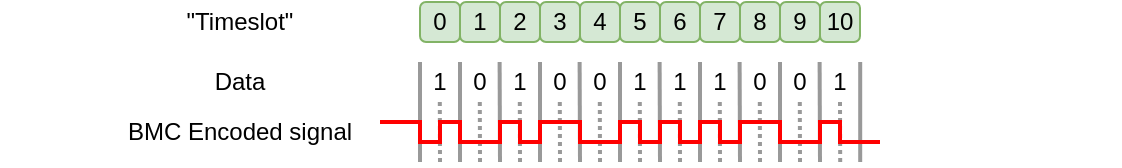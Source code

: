 <mxfile version="26.1.1">
  <diagram id="fBXlBt-21iH6vgAIuL2V" name="Page-1">
    <mxGraphModel dx="659" dy="357" grid="1" gridSize="10" guides="1" tooltips="1" connect="1" arrows="1" fold="1" page="1" pageScale="1" pageWidth="850" pageHeight="1100" math="0" shadow="0">
      <root>
        <mxCell id="0" />
        <mxCell id="1" parent="0" />
        <mxCell id="PUQyzQPfcH0qiu3HWI-d-1" value="" style="endArrow=none;html=1;rounded=1;strokeWidth=2;curved=0;strokeColor=#999999;" edge="1" parent="1">
          <mxGeometry width="50" height="50" relative="1" as="geometry">
            <mxPoint x="250" y="450" as="sourcePoint" />
            <mxPoint x="250" y="400" as="targetPoint" />
          </mxGeometry>
        </mxCell>
        <mxCell id="PUQyzQPfcH0qiu3HWI-d-2" value="" style="endArrow=none;html=1;rounded=1;strokeWidth=2;curved=0;strokeColor=#999999;" edge="1" parent="1">
          <mxGeometry width="50" height="50" relative="1" as="geometry">
            <mxPoint x="270" y="450" as="sourcePoint" />
            <mxPoint x="270" y="400" as="targetPoint" />
          </mxGeometry>
        </mxCell>
        <mxCell id="PUQyzQPfcH0qiu3HWI-d-3" value="1" style="text;html=1;align=center;verticalAlign=middle;whiteSpace=wrap;rounded=0;" vertex="1" parent="1">
          <mxGeometry x="250" y="400" width="20" height="20" as="geometry" />
        </mxCell>
        <mxCell id="PUQyzQPfcH0qiu3HWI-d-4" value="0" style="text;html=1;align=center;verticalAlign=middle;whiteSpace=wrap;rounded=0;" vertex="1" parent="1">
          <mxGeometry x="270" y="400" width="20" height="20" as="geometry" />
        </mxCell>
        <mxCell id="PUQyzQPfcH0qiu3HWI-d-5" value="1" style="text;html=1;align=center;verticalAlign=middle;whiteSpace=wrap;rounded=0;" vertex="1" parent="1">
          <mxGeometry x="290" y="400" width="20" height="20" as="geometry" />
        </mxCell>
        <mxCell id="PUQyzQPfcH0qiu3HWI-d-6" value="0" style="text;html=1;align=center;verticalAlign=middle;whiteSpace=wrap;rounded=0;" vertex="1" parent="1">
          <mxGeometry x="310" y="400" width="20" height="20" as="geometry" />
        </mxCell>
        <mxCell id="PUQyzQPfcH0qiu3HWI-d-7" value="0" style="text;html=1;align=center;verticalAlign=middle;whiteSpace=wrap;rounded=0;" vertex="1" parent="1">
          <mxGeometry x="330" y="400" width="20" height="20" as="geometry" />
        </mxCell>
        <mxCell id="PUQyzQPfcH0qiu3HWI-d-9" value="1" style="text;html=1;align=center;verticalAlign=middle;whiteSpace=wrap;rounded=0;" vertex="1" parent="1">
          <mxGeometry x="350" y="400" width="20" height="20" as="geometry" />
        </mxCell>
        <mxCell id="PUQyzQPfcH0qiu3HWI-d-10" value="1" style="text;html=1;align=center;verticalAlign=middle;whiteSpace=wrap;rounded=0;" vertex="1" parent="1">
          <mxGeometry x="370" y="400" width="20" height="20" as="geometry" />
        </mxCell>
        <mxCell id="PUQyzQPfcH0qiu3HWI-d-11" value="1" style="text;html=1;align=center;verticalAlign=middle;whiteSpace=wrap;rounded=0;" vertex="1" parent="1">
          <mxGeometry x="390" y="400" width="20" height="20" as="geometry" />
        </mxCell>
        <mxCell id="PUQyzQPfcH0qiu3HWI-d-12" value="0" style="text;html=1;align=center;verticalAlign=middle;whiteSpace=wrap;rounded=0;" vertex="1" parent="1">
          <mxGeometry x="410" y="400" width="20" height="20" as="geometry" />
        </mxCell>
        <mxCell id="PUQyzQPfcH0qiu3HWI-d-13" value="0" style="text;html=1;align=center;verticalAlign=middle;whiteSpace=wrap;rounded=0;" vertex="1" parent="1">
          <mxGeometry x="430" y="400" width="20" height="20" as="geometry" />
        </mxCell>
        <mxCell id="PUQyzQPfcH0qiu3HWI-d-14" value="1" style="text;html=1;align=center;verticalAlign=middle;whiteSpace=wrap;rounded=0;" vertex="1" parent="1">
          <mxGeometry x="450" y="400" width="20" height="20" as="geometry" />
        </mxCell>
        <mxCell id="PUQyzQPfcH0qiu3HWI-d-15" value="" style="endArrow=none;html=1;rounded=1;dashed=1;strokeWidth=2;curved=0;strokeColor=#999999;dashPattern=1 1;" edge="1" parent="1">
          <mxGeometry width="50" height="50" relative="1" as="geometry">
            <mxPoint x="260" y="450" as="sourcePoint" />
            <mxPoint x="259.9" y="420" as="targetPoint" />
          </mxGeometry>
        </mxCell>
        <mxCell id="PUQyzQPfcH0qiu3HWI-d-17" value="" style="endArrow=none;html=1;rounded=1;strokeWidth=2;curved=0;strokeColor=#999999;" edge="1" parent="1">
          <mxGeometry width="50" height="50" relative="1" as="geometry">
            <mxPoint x="290" y="450" as="sourcePoint" />
            <mxPoint x="289.81" y="400" as="targetPoint" />
          </mxGeometry>
        </mxCell>
        <mxCell id="PUQyzQPfcH0qiu3HWI-d-18" value="" style="endArrow=none;html=1;rounded=1;dashed=1;strokeWidth=2;curved=0;strokeColor=#999999;dashPattern=1 1;" edge="1" parent="1">
          <mxGeometry width="50" height="50" relative="1" as="geometry">
            <mxPoint x="280" y="450" as="sourcePoint" />
            <mxPoint x="279.9" y="420" as="targetPoint" />
          </mxGeometry>
        </mxCell>
        <mxCell id="PUQyzQPfcH0qiu3HWI-d-20" value="" style="endArrow=none;html=1;rounded=1;strokeWidth=2;curved=0;strokeColor=#999999;" edge="1" parent="1">
          <mxGeometry width="50" height="50" relative="1" as="geometry">
            <mxPoint x="310" y="450" as="sourcePoint" />
            <mxPoint x="310" y="400" as="targetPoint" />
          </mxGeometry>
        </mxCell>
        <mxCell id="PUQyzQPfcH0qiu3HWI-d-21" value="" style="endArrow=none;html=1;rounded=1;dashed=1;strokeWidth=2;curved=0;strokeColor=#999999;dashPattern=1 1;" edge="1" parent="1">
          <mxGeometry width="50" height="50" relative="1" as="geometry">
            <mxPoint x="300" y="450" as="sourcePoint" />
            <mxPoint x="299.9" y="420" as="targetPoint" />
          </mxGeometry>
        </mxCell>
        <mxCell id="PUQyzQPfcH0qiu3HWI-d-22" value="" style="endArrow=none;html=1;rounded=1;strokeWidth=2;curved=0;strokeColor=#999999;" edge="1" parent="1">
          <mxGeometry width="50" height="50" relative="1" as="geometry">
            <mxPoint x="330" y="450" as="sourcePoint" />
            <mxPoint x="329.81" y="400" as="targetPoint" />
          </mxGeometry>
        </mxCell>
        <mxCell id="PUQyzQPfcH0qiu3HWI-d-23" value="" style="endArrow=none;html=1;rounded=1;dashed=1;strokeWidth=2;curved=0;strokeColor=#999999;dashPattern=1 1;" edge="1" parent="1">
          <mxGeometry width="50" height="50" relative="1" as="geometry">
            <mxPoint x="320" y="450" as="sourcePoint" />
            <mxPoint x="319.9" y="420" as="targetPoint" />
          </mxGeometry>
        </mxCell>
        <mxCell id="PUQyzQPfcH0qiu3HWI-d-24" value="" style="endArrow=none;html=1;rounded=1;strokeWidth=2;curved=0;strokeColor=#999999;" edge="1" parent="1">
          <mxGeometry width="50" height="50" relative="1" as="geometry">
            <mxPoint x="350" y="450" as="sourcePoint" />
            <mxPoint x="350" y="400" as="targetPoint" />
          </mxGeometry>
        </mxCell>
        <mxCell id="PUQyzQPfcH0qiu3HWI-d-25" value="" style="endArrow=none;html=1;rounded=1;dashed=1;strokeWidth=2;curved=0;strokeColor=#999999;dashPattern=1 1;" edge="1" parent="1">
          <mxGeometry width="50" height="50" relative="1" as="geometry">
            <mxPoint x="340" y="450" as="sourcePoint" />
            <mxPoint x="339.9" y="420" as="targetPoint" />
          </mxGeometry>
        </mxCell>
        <mxCell id="PUQyzQPfcH0qiu3HWI-d-26" value="" style="endArrow=none;html=1;rounded=1;strokeWidth=2;curved=0;strokeColor=#999999;" edge="1" parent="1">
          <mxGeometry width="50" height="50" relative="1" as="geometry">
            <mxPoint x="370" y="450" as="sourcePoint" />
            <mxPoint x="369.81" y="400" as="targetPoint" />
          </mxGeometry>
        </mxCell>
        <mxCell id="PUQyzQPfcH0qiu3HWI-d-27" value="" style="endArrow=none;html=1;rounded=1;dashed=1;strokeWidth=2;curved=0;strokeColor=#999999;dashPattern=1 1;" edge="1" parent="1">
          <mxGeometry width="50" height="50" relative="1" as="geometry">
            <mxPoint x="360" y="450" as="sourcePoint" />
            <mxPoint x="359.9" y="420" as="targetPoint" />
          </mxGeometry>
        </mxCell>
        <mxCell id="PUQyzQPfcH0qiu3HWI-d-28" value="" style="endArrow=none;html=1;rounded=1;strokeWidth=2;curved=0;strokeColor=#999999;" edge="1" parent="1">
          <mxGeometry width="50" height="50" relative="1" as="geometry">
            <mxPoint x="390" y="450" as="sourcePoint" />
            <mxPoint x="390" y="400" as="targetPoint" />
          </mxGeometry>
        </mxCell>
        <mxCell id="PUQyzQPfcH0qiu3HWI-d-29" value="" style="endArrow=none;html=1;rounded=1;dashed=1;strokeWidth=2;curved=0;strokeColor=#999999;dashPattern=1 1;" edge="1" parent="1">
          <mxGeometry width="50" height="50" relative="1" as="geometry">
            <mxPoint x="380" y="450" as="sourcePoint" />
            <mxPoint x="379.9" y="420" as="targetPoint" />
          </mxGeometry>
        </mxCell>
        <mxCell id="PUQyzQPfcH0qiu3HWI-d-30" value="" style="endArrow=none;html=1;rounded=1;strokeWidth=2;curved=0;strokeColor=#999999;" edge="1" parent="1">
          <mxGeometry width="50" height="50" relative="1" as="geometry">
            <mxPoint x="410" y="450" as="sourcePoint" />
            <mxPoint x="409.81" y="400" as="targetPoint" />
          </mxGeometry>
        </mxCell>
        <mxCell id="PUQyzQPfcH0qiu3HWI-d-31" value="" style="endArrow=none;html=1;rounded=1;dashed=1;strokeWidth=2;curved=0;strokeColor=#999999;dashPattern=1 1;" edge="1" parent="1">
          <mxGeometry width="50" height="50" relative="1" as="geometry">
            <mxPoint x="400" y="450" as="sourcePoint" />
            <mxPoint x="399.9" y="420" as="targetPoint" />
          </mxGeometry>
        </mxCell>
        <mxCell id="PUQyzQPfcH0qiu3HWI-d-32" value="" style="endArrow=none;html=1;rounded=1;strokeWidth=2;curved=0;strokeColor=#999999;" edge="1" parent="1">
          <mxGeometry width="50" height="50" relative="1" as="geometry">
            <mxPoint x="430" y="450" as="sourcePoint" />
            <mxPoint x="430" y="400" as="targetPoint" />
          </mxGeometry>
        </mxCell>
        <mxCell id="PUQyzQPfcH0qiu3HWI-d-33" value="" style="endArrow=none;html=1;rounded=1;dashed=1;strokeWidth=2;curved=0;strokeColor=#999999;dashPattern=1 1;" edge="1" parent="1">
          <mxGeometry width="50" height="50" relative="1" as="geometry">
            <mxPoint x="420" y="450" as="sourcePoint" />
            <mxPoint x="419.9" y="420" as="targetPoint" />
          </mxGeometry>
        </mxCell>
        <mxCell id="PUQyzQPfcH0qiu3HWI-d-34" value="" style="endArrow=none;html=1;rounded=1;strokeWidth=2;curved=0;strokeColor=#999999;" edge="1" parent="1">
          <mxGeometry width="50" height="50" relative="1" as="geometry">
            <mxPoint x="450" y="450" as="sourcePoint" />
            <mxPoint x="449.81" y="400" as="targetPoint" />
          </mxGeometry>
        </mxCell>
        <mxCell id="PUQyzQPfcH0qiu3HWI-d-35" value="" style="endArrow=none;html=1;rounded=1;dashed=1;strokeWidth=2;curved=0;strokeColor=#999999;dashPattern=1 1;" edge="1" parent="1">
          <mxGeometry width="50" height="50" relative="1" as="geometry">
            <mxPoint x="440" y="450" as="sourcePoint" />
            <mxPoint x="439.9" y="420" as="targetPoint" />
          </mxGeometry>
        </mxCell>
        <mxCell id="PUQyzQPfcH0qiu3HWI-d-36" value="" style="endArrow=none;html=1;rounded=1;strokeWidth=2;curved=0;strokeColor=#999999;" edge="1" parent="1">
          <mxGeometry width="50" height="50" relative="1" as="geometry">
            <mxPoint x="470.1" y="450" as="sourcePoint" />
            <mxPoint x="470.1" y="400" as="targetPoint" />
          </mxGeometry>
        </mxCell>
        <mxCell id="PUQyzQPfcH0qiu3HWI-d-37" value="" style="endArrow=none;html=1;rounded=1;dashed=1;strokeWidth=2;curved=0;strokeColor=#999999;dashPattern=1 1;" edge="1" parent="1">
          <mxGeometry width="50" height="50" relative="1" as="geometry">
            <mxPoint x="460.1" y="450" as="sourcePoint" />
            <mxPoint x="460" y="420" as="targetPoint" />
          </mxGeometry>
        </mxCell>
        <mxCell id="PUQyzQPfcH0qiu3HWI-d-16" value="" style="endArrow=none;html=1;rounded=0;strokeWidth=2;strokeColor=#FF0000;curved=0;" edge="1" parent="1">
          <mxGeometry width="50" height="50" relative="1" as="geometry">
            <mxPoint x="480" y="440" as="sourcePoint" />
            <mxPoint x="230" y="430" as="targetPoint" />
            <Array as="points">
              <mxPoint x="460" y="440" />
              <mxPoint x="460" y="430" />
              <mxPoint x="450" y="430" />
              <mxPoint x="450" y="440" />
              <mxPoint x="430" y="440" />
              <mxPoint x="430" y="430" />
              <mxPoint x="410" y="430" />
              <mxPoint x="410" y="440" />
              <mxPoint x="400" y="440" />
              <mxPoint x="400" y="430" />
              <mxPoint x="390" y="430" />
              <mxPoint x="390" y="440" />
              <mxPoint x="380" y="440" />
              <mxPoint x="380" y="430" />
              <mxPoint x="370" y="430" />
              <mxPoint x="370" y="440" />
              <mxPoint x="360" y="440" />
              <mxPoint x="360" y="430" />
              <mxPoint x="350" y="430" />
              <mxPoint x="350" y="440" />
              <mxPoint x="330" y="440" />
              <mxPoint x="330" y="430" />
              <mxPoint x="310" y="430" />
              <mxPoint x="310" y="440" />
              <mxPoint x="300" y="440" />
              <mxPoint x="300" y="430" />
              <mxPoint x="290" y="430" />
              <mxPoint x="290" y="440" />
              <mxPoint x="270" y="440" />
              <mxPoint x="270" y="430" />
              <mxPoint x="260" y="430" />
              <mxPoint x="260" y="440" />
              <mxPoint x="250" y="440" />
              <mxPoint x="250" y="430" />
            </Array>
          </mxGeometry>
        </mxCell>
        <mxCell id="PUQyzQPfcH0qiu3HWI-d-40" value="Data" style="text;html=1;align=center;verticalAlign=middle;whiteSpace=wrap;rounded=0;" vertex="1" parent="1">
          <mxGeometry x="100" y="400" width="120" height="20" as="geometry" />
        </mxCell>
        <mxCell id="PUQyzQPfcH0qiu3HWI-d-41" value="BMC Encoded signal" style="text;html=1;align=center;verticalAlign=middle;whiteSpace=wrap;rounded=0;" vertex="1" parent="1">
          <mxGeometry x="100" y="420" width="120" height="30" as="geometry" />
        </mxCell>
        <mxCell id="PUQyzQPfcH0qiu3HWI-d-42" value="0" style="rounded=1;whiteSpace=wrap;html=1;fillColor=#d5e8d4;strokeColor=#82b366;" vertex="1" parent="1">
          <mxGeometry x="250" y="370" width="20" height="20" as="geometry" />
        </mxCell>
        <mxCell id="PUQyzQPfcH0qiu3HWI-d-43" value="1" style="rounded=1;whiteSpace=wrap;html=1;fillColor=#d5e8d4;strokeColor=#82b366;" vertex="1" parent="1">
          <mxGeometry x="270" y="370" width="20" height="20" as="geometry" />
        </mxCell>
        <mxCell id="PUQyzQPfcH0qiu3HWI-d-44" value="2" style="rounded=1;whiteSpace=wrap;html=1;fillColor=#d5e8d4;strokeColor=#82b366;" vertex="1" parent="1">
          <mxGeometry x="290" y="370" width="20" height="20" as="geometry" />
        </mxCell>
        <mxCell id="PUQyzQPfcH0qiu3HWI-d-45" value="3" style="rounded=1;whiteSpace=wrap;html=1;fillColor=#d5e8d4;strokeColor=#82b366;" vertex="1" parent="1">
          <mxGeometry x="310" y="370" width="20" height="20" as="geometry" />
        </mxCell>
        <mxCell id="PUQyzQPfcH0qiu3HWI-d-46" value="4" style="rounded=1;whiteSpace=wrap;html=1;fillColor=#d5e8d4;strokeColor=#82b366;" vertex="1" parent="1">
          <mxGeometry x="330" y="370" width="20" height="20" as="geometry" />
        </mxCell>
        <mxCell id="PUQyzQPfcH0qiu3HWI-d-47" value="5" style="rounded=1;whiteSpace=wrap;html=1;fillColor=#d5e8d4;strokeColor=#82b366;" vertex="1" parent="1">
          <mxGeometry x="350" y="370" width="20" height="20" as="geometry" />
        </mxCell>
        <mxCell id="PUQyzQPfcH0qiu3HWI-d-48" value="7" style="rounded=1;whiteSpace=wrap;html=1;fillColor=#d5e8d4;strokeColor=#82b366;" vertex="1" parent="1">
          <mxGeometry x="390" y="370" width="20" height="20" as="geometry" />
        </mxCell>
        <mxCell id="PUQyzQPfcH0qiu3HWI-d-49" value="6" style="rounded=1;whiteSpace=wrap;html=1;fillColor=#d5e8d4;strokeColor=#82b366;" vertex="1" parent="1">
          <mxGeometry x="370" y="370" width="20" height="20" as="geometry" />
        </mxCell>
        <mxCell id="PUQyzQPfcH0qiu3HWI-d-50" value="8" style="rounded=1;whiteSpace=wrap;html=1;fillColor=#d5e8d4;strokeColor=#82b366;" vertex="1" parent="1">
          <mxGeometry x="410" y="370" width="20" height="20" as="geometry" />
        </mxCell>
        <mxCell id="PUQyzQPfcH0qiu3HWI-d-51" value="9" style="rounded=1;whiteSpace=wrap;html=1;fillColor=#d5e8d4;strokeColor=#82b366;" vertex="1" parent="1">
          <mxGeometry x="430" y="370" width="20" height="20" as="geometry" />
        </mxCell>
        <mxCell id="PUQyzQPfcH0qiu3HWI-d-52" value="10" style="rounded=1;whiteSpace=wrap;html=1;fillColor=#d5e8d4;strokeColor=#82b366;" vertex="1" parent="1">
          <mxGeometry x="450" y="370" width="20" height="20" as="geometry" />
        </mxCell>
        <mxCell id="PUQyzQPfcH0qiu3HWI-d-53" value="&quot;Timeslot&quot;" style="text;html=1;align=center;verticalAlign=middle;whiteSpace=wrap;rounded=0;" vertex="1" parent="1">
          <mxGeometry x="100" y="370" width="120" height="20" as="geometry" />
        </mxCell>
        <mxCell id="PUQyzQPfcH0qiu3HWI-d-54" value="" style="rounded=0;whiteSpace=wrap;html=1;fillColor=none;strokeColor=none;" vertex="1" parent="1">
          <mxGeometry x="40" y="370" width="560" height="80" as="geometry" />
        </mxCell>
      </root>
    </mxGraphModel>
  </diagram>
</mxfile>
